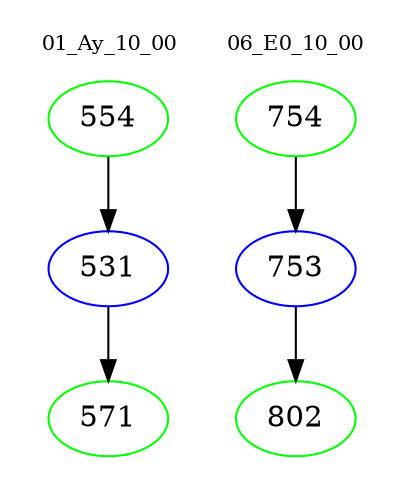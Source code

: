 digraph{
subgraph cluster_0 {
color = white
label = "01_Ay_10_00";
fontsize=10;
T0_554 [label="554", color="green"]
T0_554 -> T0_531 [color="black"]
T0_531 [label="531", color="blue"]
T0_531 -> T0_571 [color="black"]
T0_571 [label="571", color="green"]
}
subgraph cluster_1 {
color = white
label = "06_E0_10_00";
fontsize=10;
T1_754 [label="754", color="green"]
T1_754 -> T1_753 [color="black"]
T1_753 [label="753", color="blue"]
T1_753 -> T1_802 [color="black"]
T1_802 [label="802", color="green"]
}
}
